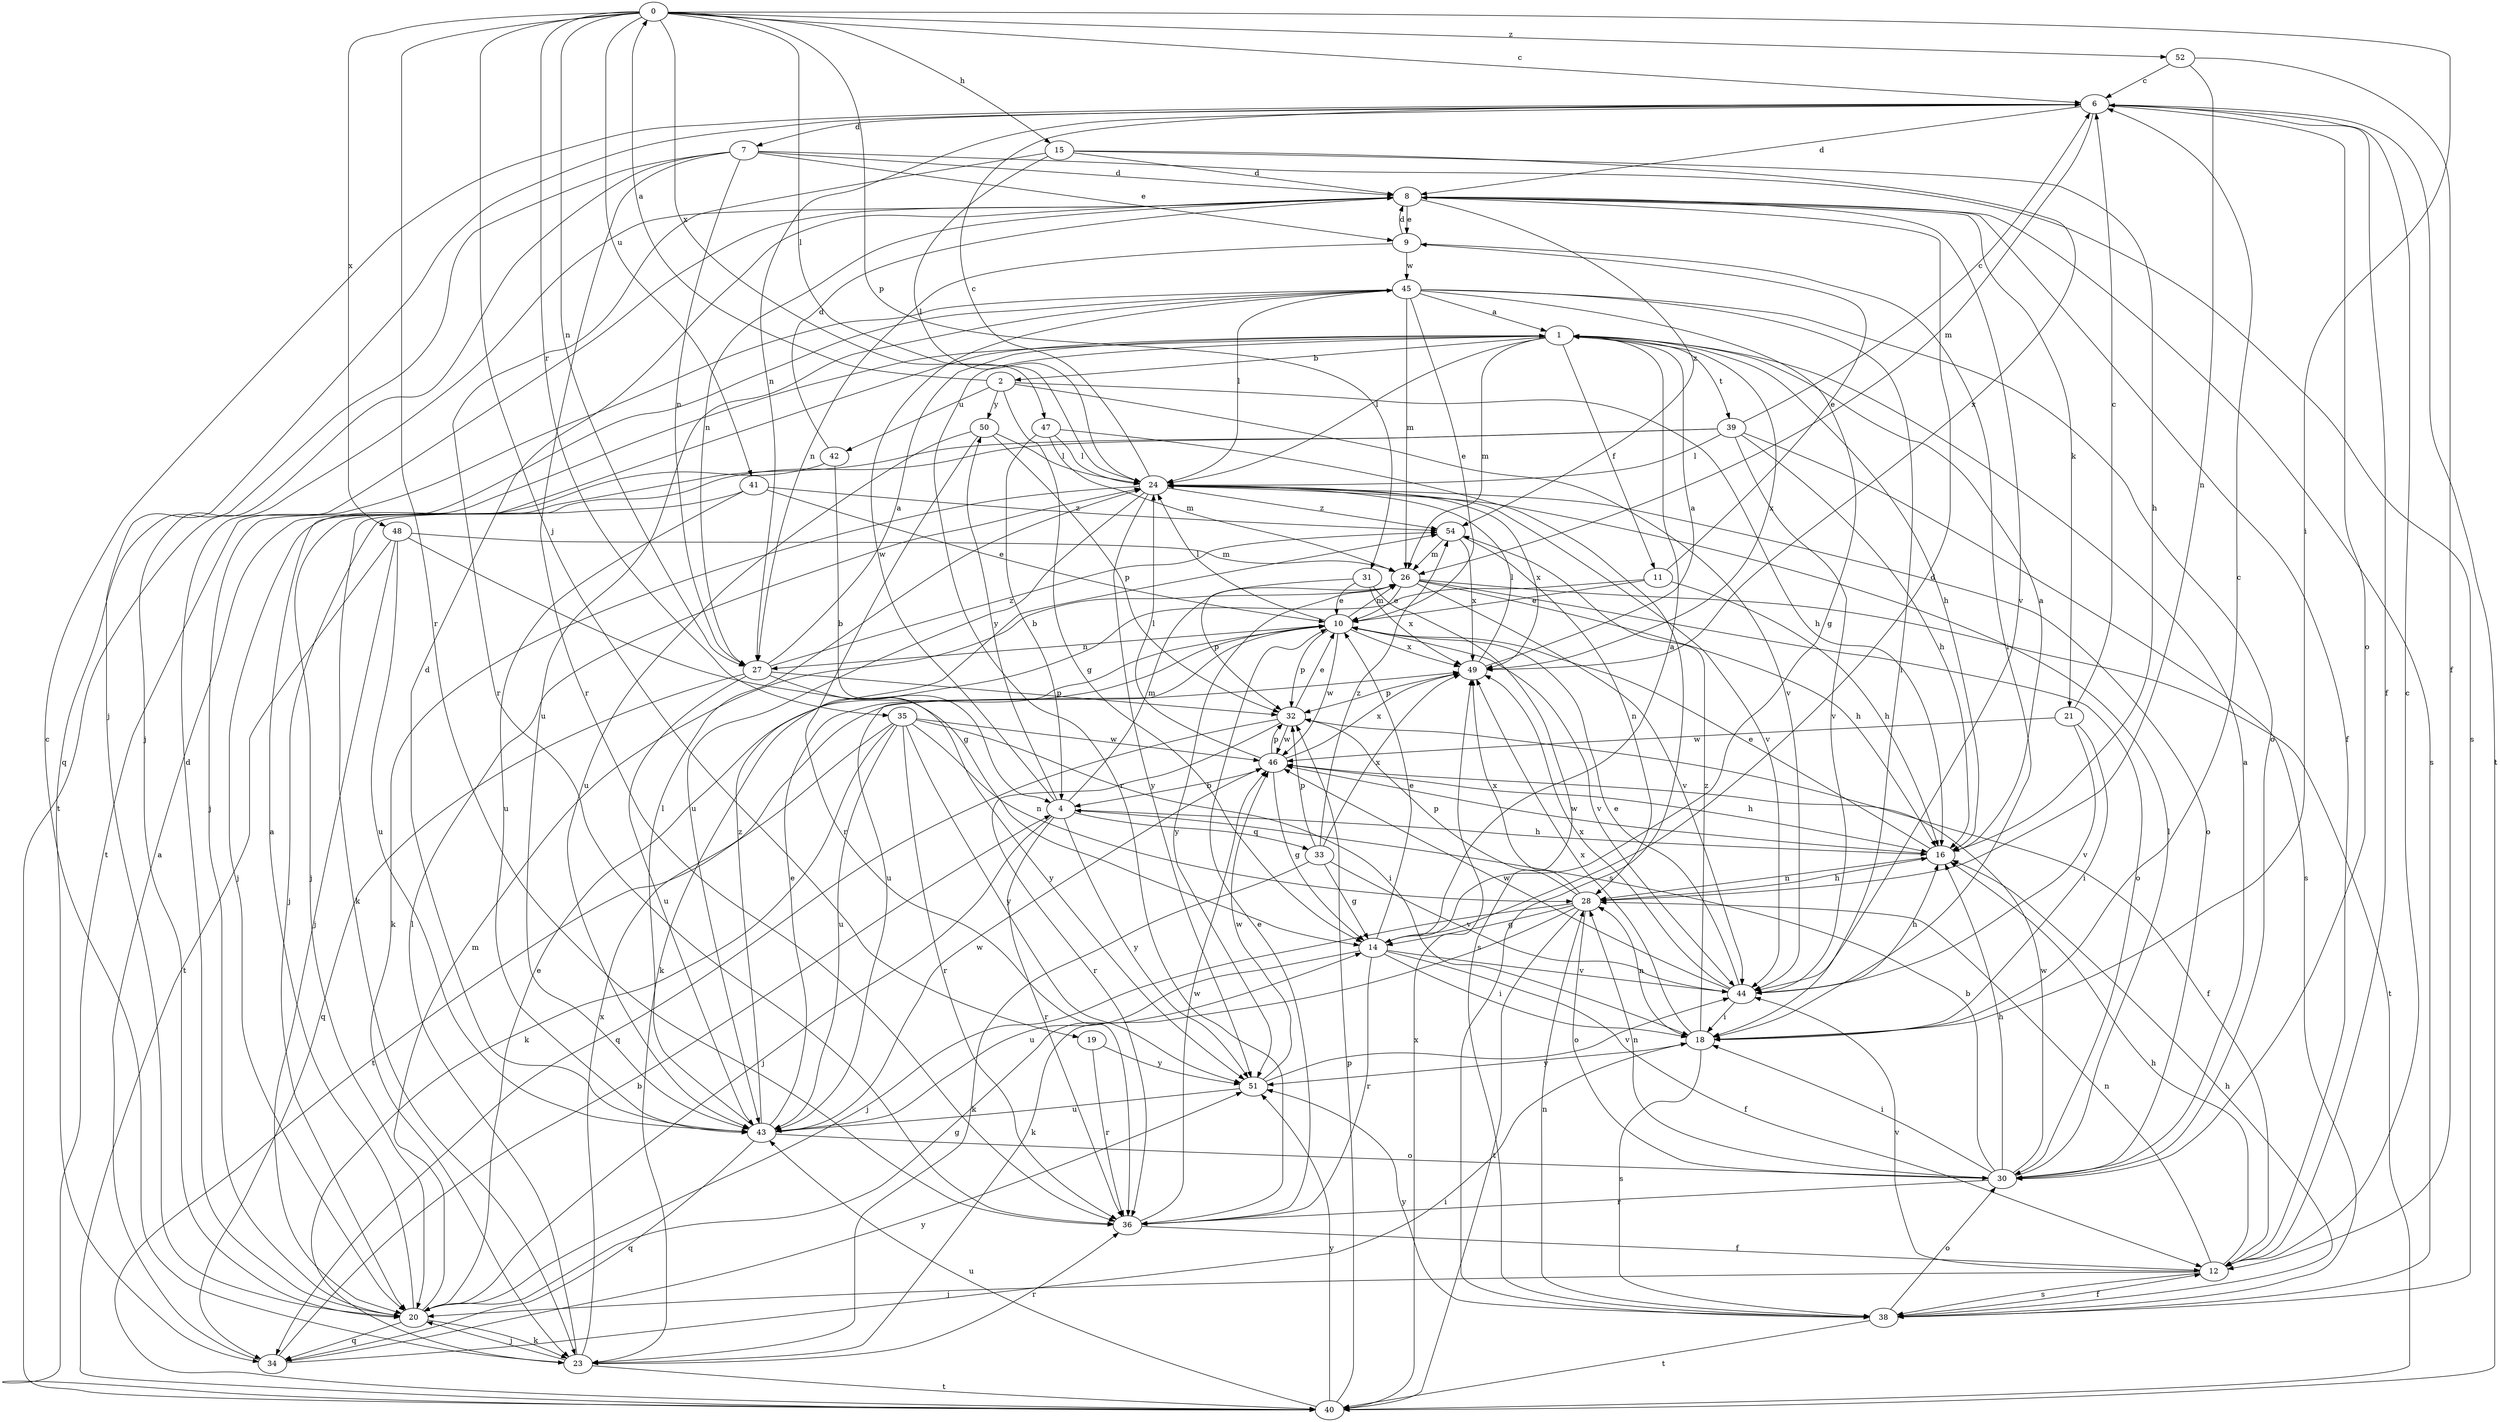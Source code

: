 strict digraph  {
0;
1;
2;
4;
6;
7;
8;
9;
10;
11;
12;
14;
15;
16;
18;
19;
20;
21;
23;
24;
26;
27;
28;
30;
31;
32;
33;
34;
35;
36;
38;
39;
40;
41;
42;
43;
44;
45;
46;
47;
48;
49;
50;
51;
52;
54;
0 -> 6  [label=c];
0 -> 15  [label=h];
0 -> 18  [label=i];
0 -> 19  [label=j];
0 -> 24  [label=l];
0 -> 27  [label=n];
0 -> 31  [label=p];
0 -> 35  [label=r];
0 -> 36  [label=r];
0 -> 41  [label=u];
0 -> 47  [label=x];
0 -> 48  [label=x];
0 -> 52  [label=z];
1 -> 2  [label=b];
1 -> 11  [label=f];
1 -> 16  [label=h];
1 -> 24  [label=l];
1 -> 26  [label=m];
1 -> 36  [label=r];
1 -> 39  [label=t];
1 -> 49  [label=x];
2 -> 0  [label=a];
2 -> 14  [label=g];
2 -> 16  [label=h];
2 -> 42  [label=u];
2 -> 44  [label=v];
2 -> 50  [label=y];
4 -> 16  [label=h];
4 -> 20  [label=j];
4 -> 26  [label=m];
4 -> 33  [label=q];
4 -> 36  [label=r];
4 -> 45  [label=w];
4 -> 50  [label=y];
4 -> 51  [label=y];
6 -> 7  [label=d];
6 -> 8  [label=d];
6 -> 12  [label=f];
6 -> 20  [label=j];
6 -> 26  [label=m];
6 -> 27  [label=n];
6 -> 30  [label=o];
6 -> 40  [label=t];
7 -> 8  [label=d];
7 -> 9  [label=e];
7 -> 20  [label=j];
7 -> 27  [label=n];
7 -> 34  [label=q];
7 -> 36  [label=r];
7 -> 38  [label=s];
8 -> 9  [label=e];
8 -> 12  [label=f];
8 -> 21  [label=k];
8 -> 27  [label=n];
8 -> 38  [label=s];
8 -> 40  [label=t];
8 -> 44  [label=v];
8 -> 54  [label=z];
9 -> 8  [label=d];
9 -> 18  [label=i];
9 -> 27  [label=n];
9 -> 45  [label=w];
10 -> 24  [label=l];
10 -> 26  [label=m];
10 -> 27  [label=n];
10 -> 32  [label=p];
10 -> 43  [label=u];
10 -> 44  [label=v];
10 -> 46  [label=w];
10 -> 49  [label=x];
11 -> 9  [label=e];
11 -> 10  [label=e];
11 -> 16  [label=h];
11 -> 23  [label=k];
12 -> 6  [label=c];
12 -> 16  [label=h];
12 -> 20  [label=j];
12 -> 28  [label=n];
12 -> 38  [label=s];
12 -> 44  [label=v];
14 -> 1  [label=a];
14 -> 8  [label=d];
14 -> 10  [label=e];
14 -> 12  [label=f];
14 -> 18  [label=i];
14 -> 36  [label=r];
14 -> 43  [label=u];
14 -> 44  [label=v];
15 -> 8  [label=d];
15 -> 16  [label=h];
15 -> 24  [label=l];
15 -> 36  [label=r];
15 -> 49  [label=x];
16 -> 1  [label=a];
16 -> 10  [label=e];
16 -> 28  [label=n];
16 -> 46  [label=w];
18 -> 6  [label=c];
18 -> 28  [label=n];
18 -> 38  [label=s];
18 -> 49  [label=x];
18 -> 51  [label=y];
18 -> 54  [label=z];
19 -> 36  [label=r];
19 -> 51  [label=y];
20 -> 1  [label=a];
20 -> 8  [label=d];
20 -> 10  [label=e];
20 -> 14  [label=g];
20 -> 23  [label=k];
20 -> 26  [label=m];
20 -> 34  [label=q];
21 -> 6  [label=c];
21 -> 18  [label=i];
21 -> 44  [label=v];
21 -> 46  [label=w];
23 -> 6  [label=c];
23 -> 20  [label=j];
23 -> 24  [label=l];
23 -> 36  [label=r];
23 -> 40  [label=t];
23 -> 49  [label=x];
24 -> 6  [label=c];
24 -> 23  [label=k];
24 -> 30  [label=o];
24 -> 43  [label=u];
24 -> 44  [label=v];
24 -> 49  [label=x];
24 -> 51  [label=y];
24 -> 54  [label=z];
26 -> 10  [label=e];
26 -> 16  [label=h];
26 -> 30  [label=o];
26 -> 40  [label=t];
26 -> 44  [label=v];
26 -> 51  [label=y];
27 -> 1  [label=a];
27 -> 32  [label=p];
27 -> 34  [label=q];
27 -> 43  [label=u];
27 -> 51  [label=y];
27 -> 54  [label=z];
28 -> 14  [label=g];
28 -> 16  [label=h];
28 -> 20  [label=j];
28 -> 23  [label=k];
28 -> 30  [label=o];
28 -> 32  [label=p];
28 -> 40  [label=t];
28 -> 49  [label=x];
30 -> 1  [label=a];
30 -> 4  [label=b];
30 -> 16  [label=h];
30 -> 18  [label=i];
30 -> 24  [label=l];
30 -> 28  [label=n];
30 -> 36  [label=r];
30 -> 46  [label=w];
31 -> 10  [label=e];
31 -> 32  [label=p];
31 -> 38  [label=s];
31 -> 49  [label=x];
32 -> 10  [label=e];
32 -> 12  [label=f];
32 -> 34  [label=q];
32 -> 36  [label=r];
32 -> 46  [label=w];
33 -> 14  [label=g];
33 -> 23  [label=k];
33 -> 32  [label=p];
33 -> 44  [label=v];
33 -> 49  [label=x];
33 -> 54  [label=z];
34 -> 1  [label=a];
34 -> 4  [label=b];
34 -> 18  [label=i];
34 -> 51  [label=y];
35 -> 18  [label=i];
35 -> 23  [label=k];
35 -> 28  [label=n];
35 -> 36  [label=r];
35 -> 40  [label=t];
35 -> 43  [label=u];
35 -> 46  [label=w];
35 -> 51  [label=y];
36 -> 10  [label=e];
36 -> 12  [label=f];
36 -> 46  [label=w];
38 -> 12  [label=f];
38 -> 16  [label=h];
38 -> 28  [label=n];
38 -> 30  [label=o];
38 -> 40  [label=t];
38 -> 51  [label=y];
39 -> 6  [label=c];
39 -> 16  [label=h];
39 -> 20  [label=j];
39 -> 23  [label=k];
39 -> 24  [label=l];
39 -> 38  [label=s];
39 -> 44  [label=v];
40 -> 32  [label=p];
40 -> 43  [label=u];
40 -> 49  [label=x];
40 -> 51  [label=y];
41 -> 10  [label=e];
41 -> 20  [label=j];
41 -> 43  [label=u];
41 -> 54  [label=z];
42 -> 4  [label=b];
42 -> 8  [label=d];
42 -> 20  [label=j];
43 -> 8  [label=d];
43 -> 10  [label=e];
43 -> 24  [label=l];
43 -> 30  [label=o];
43 -> 34  [label=q];
43 -> 46  [label=w];
43 -> 54  [label=z];
44 -> 10  [label=e];
44 -> 16  [label=h];
44 -> 18  [label=i];
44 -> 46  [label=w];
44 -> 49  [label=x];
45 -> 1  [label=a];
45 -> 10  [label=e];
45 -> 14  [label=g];
45 -> 18  [label=i];
45 -> 20  [label=j];
45 -> 24  [label=l];
45 -> 26  [label=m];
45 -> 30  [label=o];
45 -> 40  [label=t];
45 -> 43  [label=u];
46 -> 4  [label=b];
46 -> 14  [label=g];
46 -> 16  [label=h];
46 -> 24  [label=l];
46 -> 32  [label=p];
46 -> 49  [label=x];
47 -> 4  [label=b];
47 -> 24  [label=l];
47 -> 26  [label=m];
47 -> 38  [label=s];
48 -> 14  [label=g];
48 -> 20  [label=j];
48 -> 26  [label=m];
48 -> 40  [label=t];
48 -> 43  [label=u];
49 -> 1  [label=a];
49 -> 24  [label=l];
49 -> 32  [label=p];
50 -> 24  [label=l];
50 -> 32  [label=p];
50 -> 36  [label=r];
50 -> 43  [label=u];
51 -> 43  [label=u];
51 -> 44  [label=v];
51 -> 46  [label=w];
52 -> 6  [label=c];
52 -> 12  [label=f];
52 -> 28  [label=n];
54 -> 26  [label=m];
54 -> 28  [label=n];
54 -> 49  [label=x];
}
